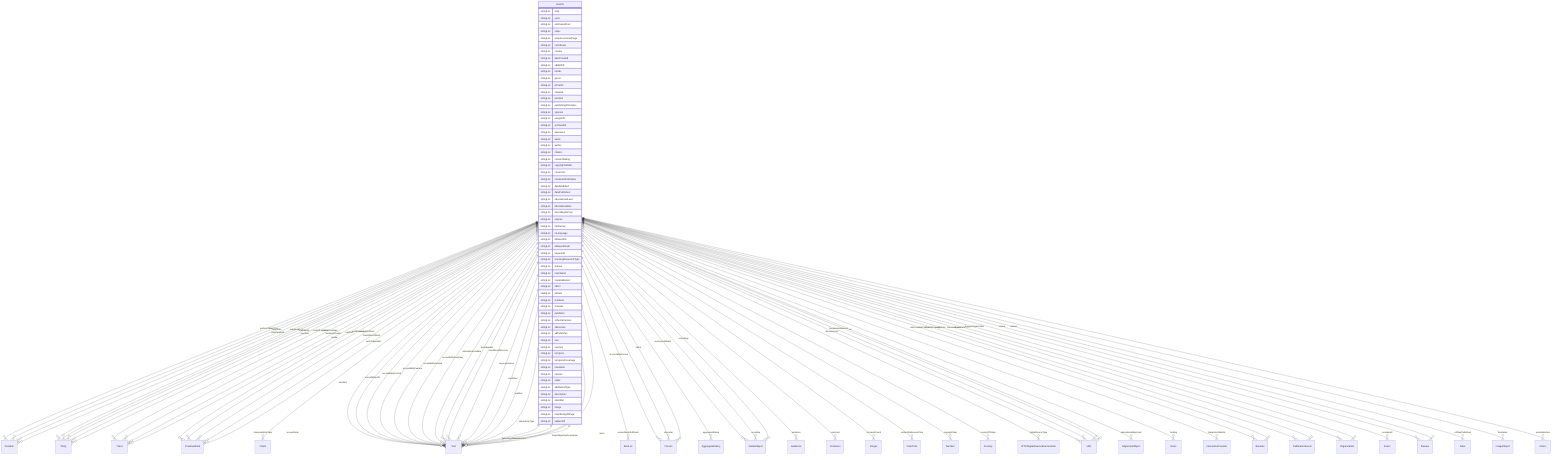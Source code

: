 erDiagram
HowTo {
    stringList step  
    stringList yield  
    stringList estimatedCost  
    stringList steps  
    stringList acquireLicensePage  
    stringList contributor  
    stringList creator  
    stringList dateCreated  
    stringList editEIDR  
    stringList funder  
    stringList genre  
    stringList isPartOf  
    stringList material  
    stringList position  
    stringList publishingPrinciples  
    stringList sponsor  
    stringList usageInfo  
    stringList archivedAt  
    stringList assesses  
    stringList audio  
    stringList author  
    stringList citation  
    stringList contentRating  
    stringList copyrightHolder  
    stringList correction  
    stringList creativeWorkStatus  
    stringList dateModified  
    stringList datePublished  
    stringList educationalLevel  
    stringList educationalUse  
    stringList encodingFormat  
    stringList expires  
    stringList fileFormat  
    stringList inLanguage  
    stringList isBasedOn  
    stringList isBasedOnUrl  
    stringList keywords  
    stringList learningResourceType  
    stringList license  
    stringList maintainer  
    stringList materialExtent  
    stringList offers  
    stringList pattern  
    stringList producer  
    stringList provider  
    stringList publisher  
    stringList schemaVersion  
    stringList sdLicense  
    stringList sdPublisher  
    stringList size  
    stringList teaches  
    stringList temporal  
    stringList temporalCoverage  
    stringList translator  
    stringList version  
    stringList video  
    stringList additionalType  
    stringList description  
    stringList identifier  
    stringList image  
    stringList mainEntityOfPage  
    stringList subjectOf  
}

HowTo ||--}o Duration : "performTime"
HowTo ||--}o Thing : "supply"
HowTo ||--}o Thing : "tool"
HowTo ||--}o Duration : "prepTime"
HowTo ||--}o Duration : "totalTime"
HowTo ||--}o Thing : "about"
HowTo ||--}o Place : "contentLocation"
HowTo ||--}o CreativeWork : "hasPart"
HowTo ||--}o Claim : "interpretedAsClaim"
HowTo ||--}o Thing : "mainEntity"
HowTo ||--}o Place : "spatialCoverage"
HowTo ||--}o CreativeWork : "workExample"
HowTo ||--}o Text : "abstract"
HowTo ||--}o Text : "accessMode"
HowTo ||--}o ItemList : "accessModeSufficient"
HowTo ||--}o Text : "accessibilityAPI"
HowTo ||--}o Text : "accessibilityControl"
HowTo ||--}o Text : "accessibilityFeature"
HowTo ||--}o Text : "accessibilityHazard"
HowTo ||--}o Text : "accessibilitySummary"
HowTo ||--}o Person : "accountablePerson"
HowTo ||--}o AggregateRating : "aggregateRating"
HowTo ||--}o Text : "alternativeHeadline"
HowTo ||--}o MediaObject : "associatedMedia"
HowTo ||--}o Audience : "audience"
HowTo ||--}o Text : "award"
HowTo ||--}o Text : "awards"
HowTo ||--}o Person : "character"
HowTo ||--}o Comment : "comment"
HowTo ||--}o Integer : "commentCount"
HowTo ||--}o Text : "conditionsOfAccess"
HowTo ||--}o DateTime : "contentReferenceTime"
HowTo ||--}o Text : "copyrightNotice"
HowTo ||--}o Number : "copyrightYear"
HowTo ||--}o Country : "countryOfOrigin"
HowTo ||--}o Text : "creditText"
HowTo ||--}o IPTCDigitalSourceEnumeration : "digitalSourceType"
HowTo ||--}o URL : "discussionUrl"
HowTo ||--}o Person : "editor"
HowTo ||--}o AlignmentObject : "educationalAlignment"
HowTo ||--}o MediaObject : "encoding"
HowTo ||--}o MediaObject : "encodings"
HowTo ||--}o CreativeWork : "exampleOfWork"
HowTo ||--}o Grant : "funding"
HowTo ||--}o Text : "headline"
HowTo ||--}o InteractionCounter : "interactionStatistic"
HowTo ||--}o Text : "interactivityType"
HowTo ||--}o Boolean : "isAccessibleForFree"
HowTo ||--}o Boolean : "isFamilyFriendly"
HowTo ||--}o Place : "locationCreated"
HowTo ||--}o Thing : "mentions"
HowTo ||--}o PublicationEvent : "publication"
HowTo ||--}o Organization : "publisherImprint"
HowTo ||--}o Event : "recordedAt"
HowTo ||--}o PublicationEvent : "releasedEvent"
HowTo ||--}o Review : "review"
HowTo ||--}o Review : "reviews"
HowTo ||--}o Date : "sdDatePublished"
HowTo ||--}o Organization : "sourceOrganization"
HowTo ||--}o Place : "spatial"
HowTo ||--}o Text : "text"
HowTo ||--}o ImageObject : "thumbnail"
HowTo ||--}o URL : "thumbnailUrl"
HowTo ||--}o Duration : "timeRequired"
HowTo ||--}o CreativeWork : "translationOfWork"
HowTo ||--}o Text : "typicalAgeRange"
HowTo ||--}o CreativeWork : "workTranslation"
HowTo ||--}o Text : "alternateName"
HowTo ||--}o Text : "disambiguatingDescription"
HowTo ||--}o Text : "name"
HowTo ||--}o URL : "sameAs"
HowTo ||--}o Action : "potentialAction"
HowTo ||--}o URL : "url"